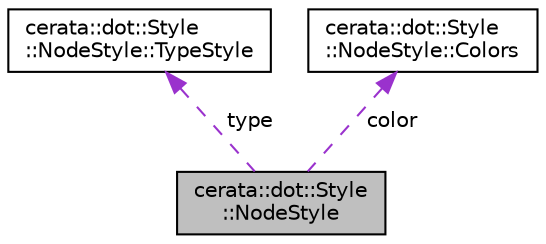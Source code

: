 digraph "cerata::dot::Style::NodeStyle"
{
 // LATEX_PDF_SIZE
  edge [fontname="Helvetica",fontsize="10",labelfontname="Helvetica",labelfontsize="10"];
  node [fontname="Helvetica",fontsize="10",shape=record];
  Node1 [label="cerata::dot::Style\l::NodeStyle",height=0.2,width=0.4,color="black", fillcolor="grey75", style="filled", fontcolor="black",tooltip="Node style."];
  Node2 -> Node1 [dir="back",color="darkorchid3",fontsize="10",style="dashed",label=" type" ,fontname="Helvetica"];
  Node2 [label="cerata::dot::Style\l::NodeStyle::TypeStyle",height=0.2,width=0.4,color="black", fillcolor="white", style="filled",URL="$structcerata_1_1dot_1_1_style_1_1_node_style_1_1_type_style.html",tooltip="Styles for specific node types."];
  Node3 -> Node1 [dir="back",color="darkorchid3",fontsize="10",style="dashed",label=" color" ,fontname="Helvetica"];
  Node3 [label="cerata::dot::Style\l::NodeStyle::Colors",height=0.2,width=0.4,color="black", fillcolor="white", style="filled",URL="$structcerata_1_1dot_1_1_style_1_1_node_style_1_1_colors.html",tooltip="Colors for types."];
}
